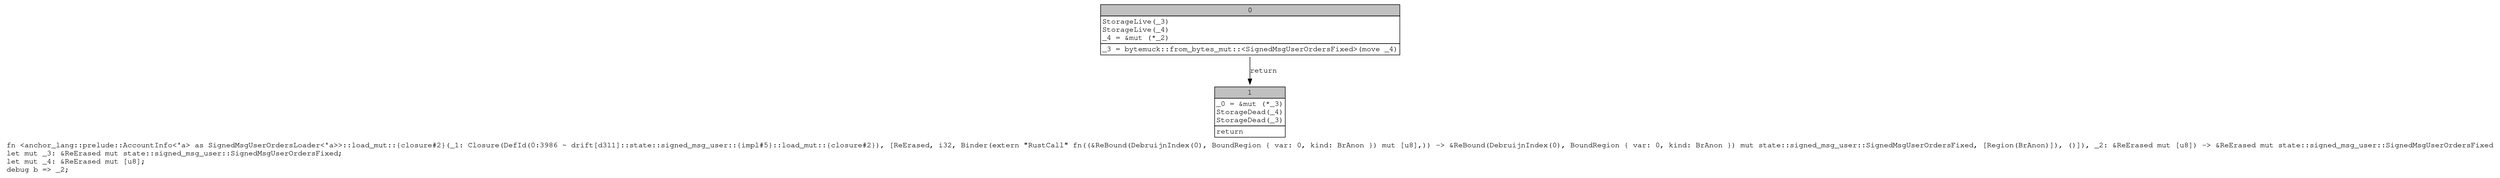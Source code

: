 digraph Mir_0_3986 {
    graph [fontname="Courier, monospace"];
    node [fontname="Courier, monospace"];
    edge [fontname="Courier, monospace"];
    label=<fn &lt;anchor_lang::prelude::AccountInfo&lt;'a&gt; as SignedMsgUserOrdersLoader&lt;'a&gt;&gt;::load_mut::{closure#2}(_1: Closure(DefId(0:3986 ~ drift[d311]::state::signed_msg_user::{impl#5}::load_mut::{closure#2}), [ReErased, i32, Binder(extern &quot;RustCall&quot; fn((&amp;ReBound(DebruijnIndex(0), BoundRegion { var: 0, kind: BrAnon }) mut [u8],)) -&gt; &amp;ReBound(DebruijnIndex(0), BoundRegion { var: 0, kind: BrAnon }) mut state::signed_msg_user::SignedMsgUserOrdersFixed, [Region(BrAnon)]), ()]), _2: &amp;ReErased mut [u8]) -&gt; &amp;ReErased mut state::signed_msg_user::SignedMsgUserOrdersFixed<br align="left"/>let mut _3: &amp;ReErased mut state::signed_msg_user::SignedMsgUserOrdersFixed;<br align="left"/>let mut _4: &amp;ReErased mut [u8];<br align="left"/>debug b =&gt; _2;<br align="left"/>>;
    bb0__0_3986 [shape="none", label=<<table border="0" cellborder="1" cellspacing="0"><tr><td bgcolor="gray" align="center" colspan="1">0</td></tr><tr><td align="left" balign="left">StorageLive(_3)<br/>StorageLive(_4)<br/>_4 = &amp;mut (*_2)<br/></td></tr><tr><td align="left">_3 = bytemuck::from_bytes_mut::&lt;SignedMsgUserOrdersFixed&gt;(move _4)</td></tr></table>>];
    bb1__0_3986 [shape="none", label=<<table border="0" cellborder="1" cellspacing="0"><tr><td bgcolor="gray" align="center" colspan="1">1</td></tr><tr><td align="left" balign="left">_0 = &amp;mut (*_3)<br/>StorageDead(_4)<br/>StorageDead(_3)<br/></td></tr><tr><td align="left">return</td></tr></table>>];
    bb0__0_3986 -> bb1__0_3986 [label="return"];
}
